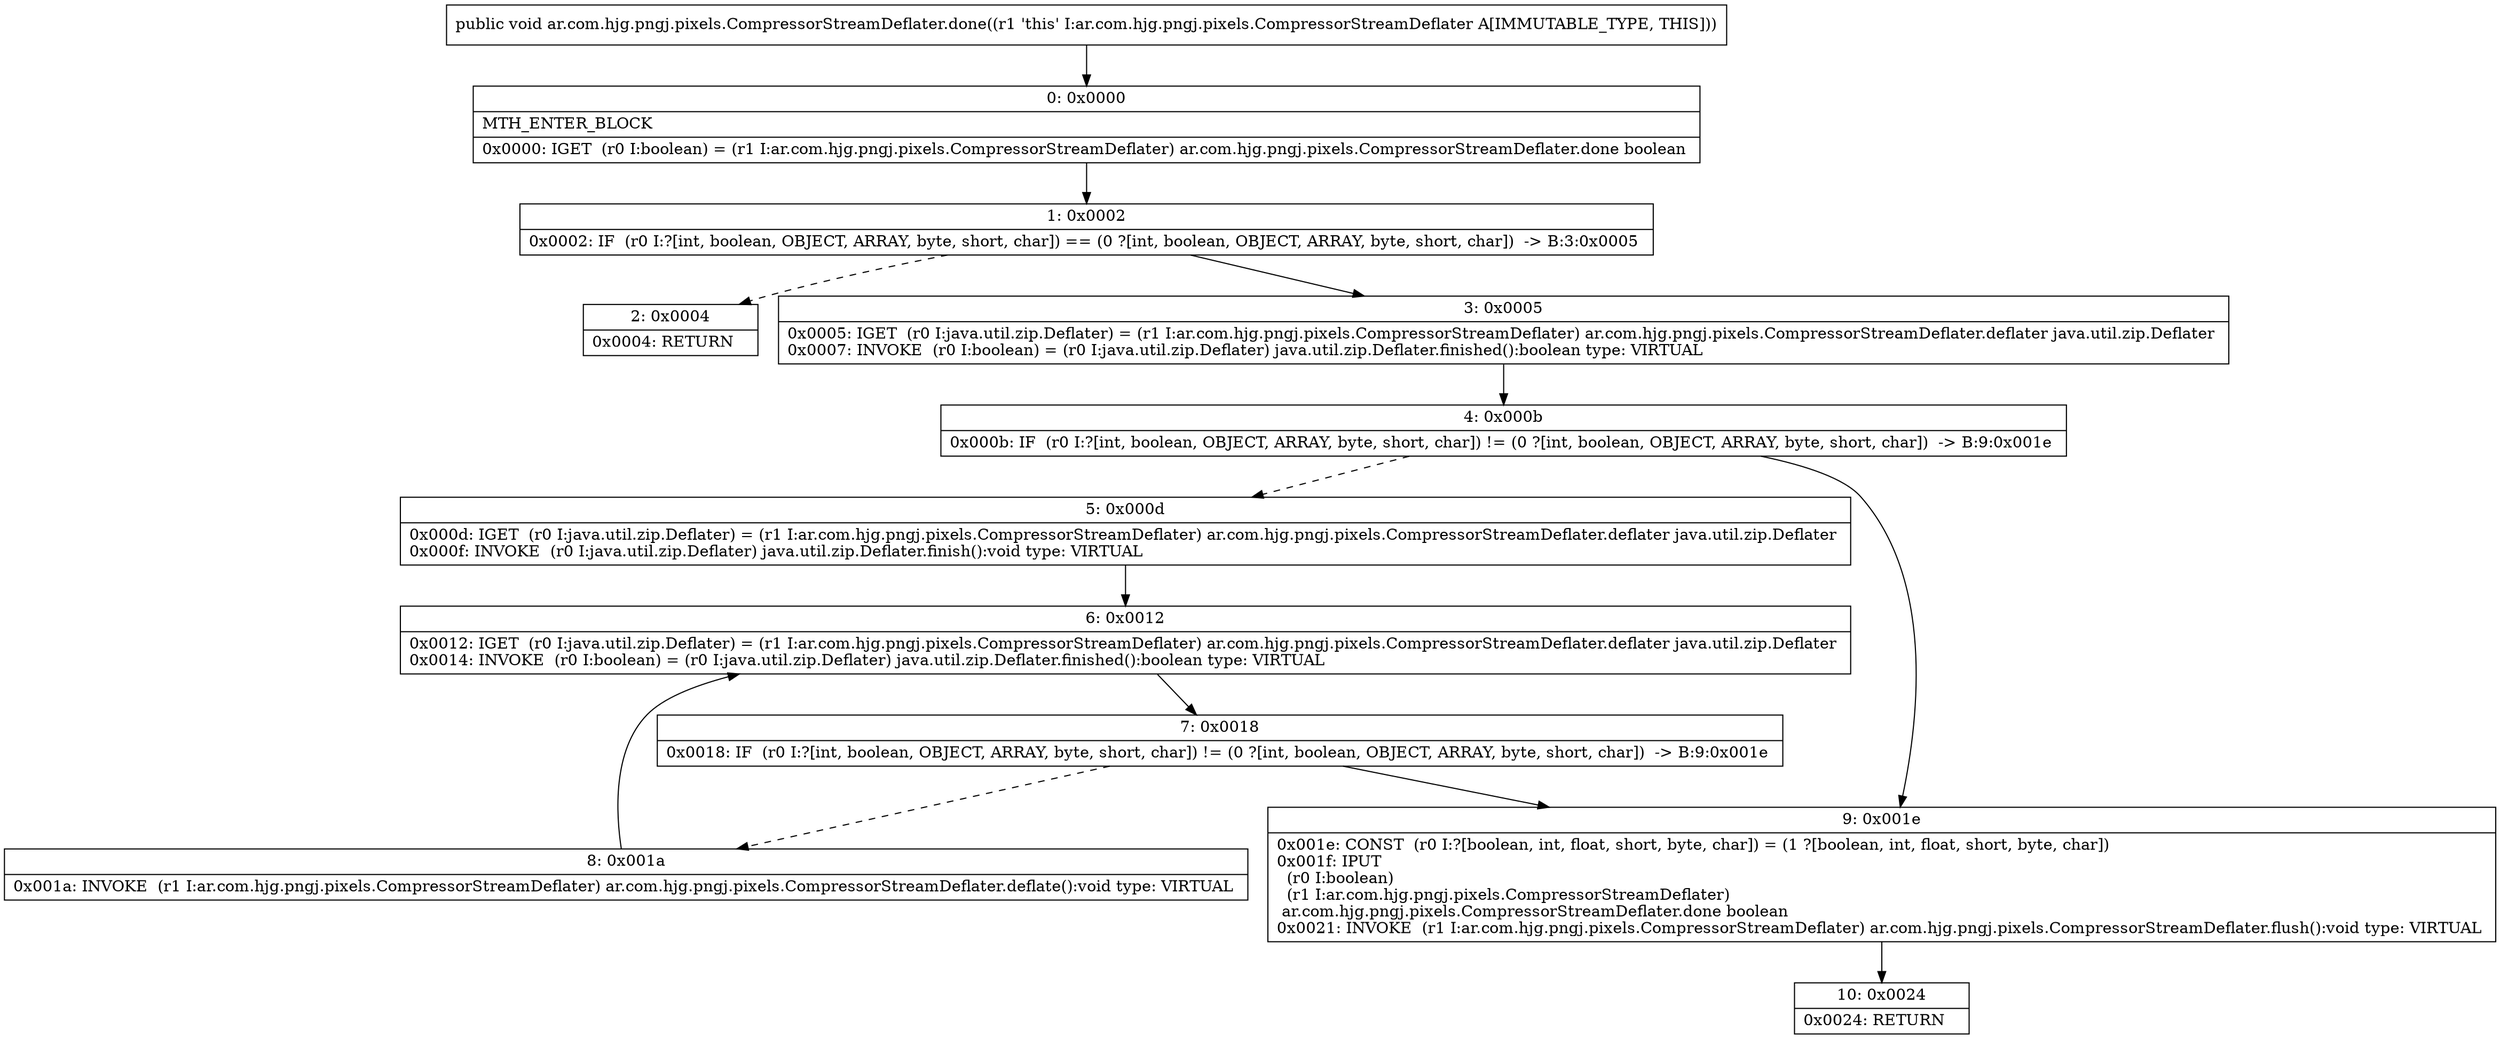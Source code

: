digraph "CFG forar.com.hjg.pngj.pixels.CompressorStreamDeflater.done()V" {
Node_0 [shape=record,label="{0\:\ 0x0000|MTH_ENTER_BLOCK\l|0x0000: IGET  (r0 I:boolean) = (r1 I:ar.com.hjg.pngj.pixels.CompressorStreamDeflater) ar.com.hjg.pngj.pixels.CompressorStreamDeflater.done boolean \l}"];
Node_1 [shape=record,label="{1\:\ 0x0002|0x0002: IF  (r0 I:?[int, boolean, OBJECT, ARRAY, byte, short, char]) == (0 ?[int, boolean, OBJECT, ARRAY, byte, short, char])  \-\> B:3:0x0005 \l}"];
Node_2 [shape=record,label="{2\:\ 0x0004|0x0004: RETURN   \l}"];
Node_3 [shape=record,label="{3\:\ 0x0005|0x0005: IGET  (r0 I:java.util.zip.Deflater) = (r1 I:ar.com.hjg.pngj.pixels.CompressorStreamDeflater) ar.com.hjg.pngj.pixels.CompressorStreamDeflater.deflater java.util.zip.Deflater \l0x0007: INVOKE  (r0 I:boolean) = (r0 I:java.util.zip.Deflater) java.util.zip.Deflater.finished():boolean type: VIRTUAL \l}"];
Node_4 [shape=record,label="{4\:\ 0x000b|0x000b: IF  (r0 I:?[int, boolean, OBJECT, ARRAY, byte, short, char]) != (0 ?[int, boolean, OBJECT, ARRAY, byte, short, char])  \-\> B:9:0x001e \l}"];
Node_5 [shape=record,label="{5\:\ 0x000d|0x000d: IGET  (r0 I:java.util.zip.Deflater) = (r1 I:ar.com.hjg.pngj.pixels.CompressorStreamDeflater) ar.com.hjg.pngj.pixels.CompressorStreamDeflater.deflater java.util.zip.Deflater \l0x000f: INVOKE  (r0 I:java.util.zip.Deflater) java.util.zip.Deflater.finish():void type: VIRTUAL \l}"];
Node_6 [shape=record,label="{6\:\ 0x0012|0x0012: IGET  (r0 I:java.util.zip.Deflater) = (r1 I:ar.com.hjg.pngj.pixels.CompressorStreamDeflater) ar.com.hjg.pngj.pixels.CompressorStreamDeflater.deflater java.util.zip.Deflater \l0x0014: INVOKE  (r0 I:boolean) = (r0 I:java.util.zip.Deflater) java.util.zip.Deflater.finished():boolean type: VIRTUAL \l}"];
Node_7 [shape=record,label="{7\:\ 0x0018|0x0018: IF  (r0 I:?[int, boolean, OBJECT, ARRAY, byte, short, char]) != (0 ?[int, boolean, OBJECT, ARRAY, byte, short, char])  \-\> B:9:0x001e \l}"];
Node_8 [shape=record,label="{8\:\ 0x001a|0x001a: INVOKE  (r1 I:ar.com.hjg.pngj.pixels.CompressorStreamDeflater) ar.com.hjg.pngj.pixels.CompressorStreamDeflater.deflate():void type: VIRTUAL \l}"];
Node_9 [shape=record,label="{9\:\ 0x001e|0x001e: CONST  (r0 I:?[boolean, int, float, short, byte, char]) = (1 ?[boolean, int, float, short, byte, char]) \l0x001f: IPUT  \l  (r0 I:boolean)\l  (r1 I:ar.com.hjg.pngj.pixels.CompressorStreamDeflater)\l ar.com.hjg.pngj.pixels.CompressorStreamDeflater.done boolean \l0x0021: INVOKE  (r1 I:ar.com.hjg.pngj.pixels.CompressorStreamDeflater) ar.com.hjg.pngj.pixels.CompressorStreamDeflater.flush():void type: VIRTUAL \l}"];
Node_10 [shape=record,label="{10\:\ 0x0024|0x0024: RETURN   \l}"];
MethodNode[shape=record,label="{public void ar.com.hjg.pngj.pixels.CompressorStreamDeflater.done((r1 'this' I:ar.com.hjg.pngj.pixels.CompressorStreamDeflater A[IMMUTABLE_TYPE, THIS])) }"];
MethodNode -> Node_0;
Node_0 -> Node_1;
Node_1 -> Node_2[style=dashed];
Node_1 -> Node_3;
Node_3 -> Node_4;
Node_4 -> Node_5[style=dashed];
Node_4 -> Node_9;
Node_5 -> Node_6;
Node_6 -> Node_7;
Node_7 -> Node_8[style=dashed];
Node_7 -> Node_9;
Node_8 -> Node_6;
Node_9 -> Node_10;
}

